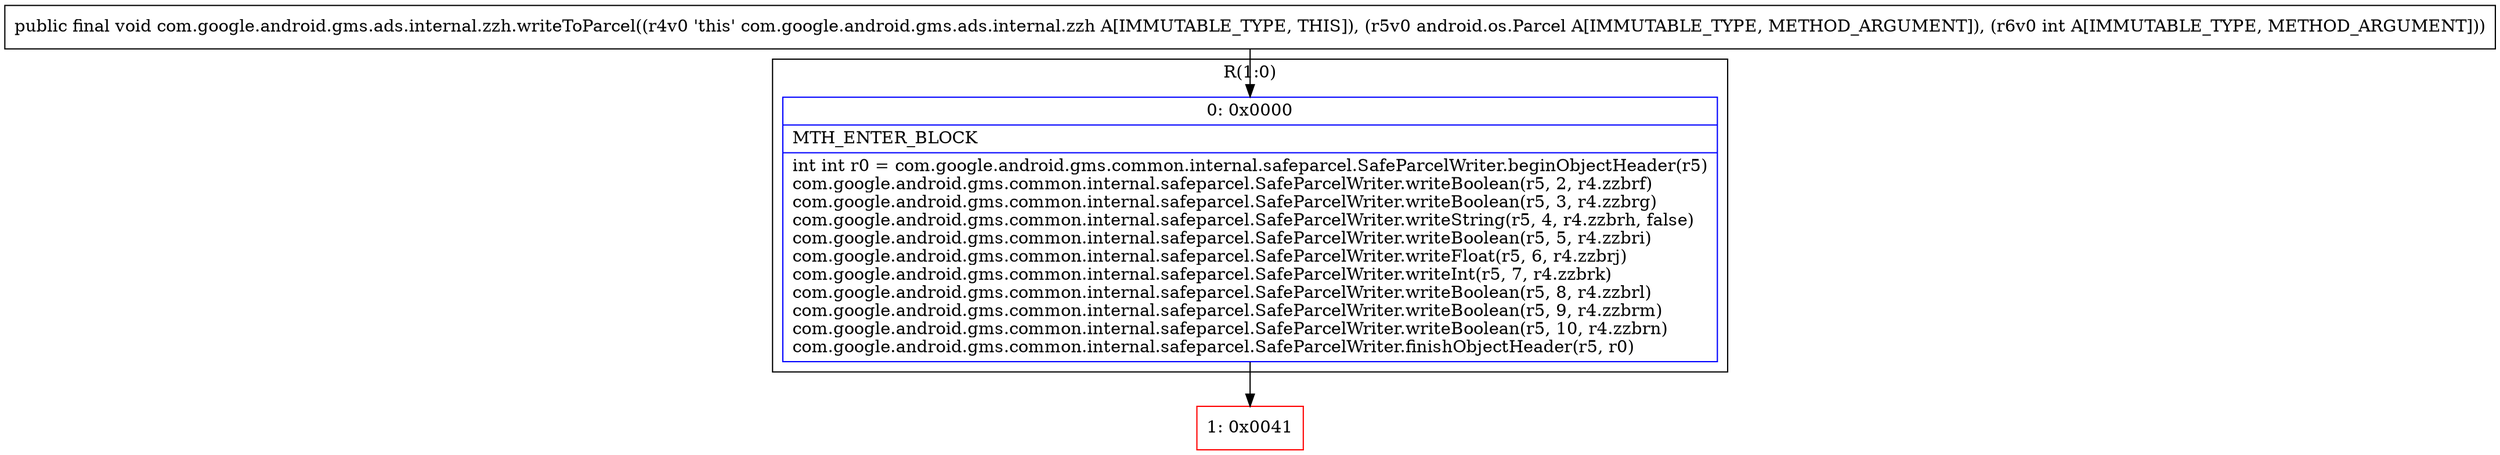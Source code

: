 digraph "CFG forcom.google.android.gms.ads.internal.zzh.writeToParcel(Landroid\/os\/Parcel;I)V" {
subgraph cluster_Region_1012133782 {
label = "R(1:0)";
node [shape=record,color=blue];
Node_0 [shape=record,label="{0\:\ 0x0000|MTH_ENTER_BLOCK\l|int int r0 = com.google.android.gms.common.internal.safeparcel.SafeParcelWriter.beginObjectHeader(r5)\lcom.google.android.gms.common.internal.safeparcel.SafeParcelWriter.writeBoolean(r5, 2, r4.zzbrf)\lcom.google.android.gms.common.internal.safeparcel.SafeParcelWriter.writeBoolean(r5, 3, r4.zzbrg)\lcom.google.android.gms.common.internal.safeparcel.SafeParcelWriter.writeString(r5, 4, r4.zzbrh, false)\lcom.google.android.gms.common.internal.safeparcel.SafeParcelWriter.writeBoolean(r5, 5, r4.zzbri)\lcom.google.android.gms.common.internal.safeparcel.SafeParcelWriter.writeFloat(r5, 6, r4.zzbrj)\lcom.google.android.gms.common.internal.safeparcel.SafeParcelWriter.writeInt(r5, 7, r4.zzbrk)\lcom.google.android.gms.common.internal.safeparcel.SafeParcelWriter.writeBoolean(r5, 8, r4.zzbrl)\lcom.google.android.gms.common.internal.safeparcel.SafeParcelWriter.writeBoolean(r5, 9, r4.zzbrm)\lcom.google.android.gms.common.internal.safeparcel.SafeParcelWriter.writeBoolean(r5, 10, r4.zzbrn)\lcom.google.android.gms.common.internal.safeparcel.SafeParcelWriter.finishObjectHeader(r5, r0)\l}"];
}
Node_1 [shape=record,color=red,label="{1\:\ 0x0041}"];
MethodNode[shape=record,label="{public final void com.google.android.gms.ads.internal.zzh.writeToParcel((r4v0 'this' com.google.android.gms.ads.internal.zzh A[IMMUTABLE_TYPE, THIS]), (r5v0 android.os.Parcel A[IMMUTABLE_TYPE, METHOD_ARGUMENT]), (r6v0 int A[IMMUTABLE_TYPE, METHOD_ARGUMENT])) }"];
MethodNode -> Node_0;
Node_0 -> Node_1;
}

